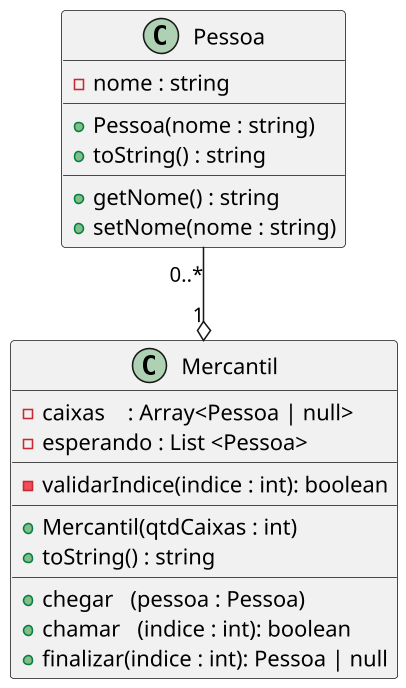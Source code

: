 '--
@startuml

skinparam defaultFontName Hasklig
skinparam dpi 150

'==
class Pessoa {
  - nome : string
  __
  + Pessoa(nome : string)
  + toString() : string
  __
  + getNome() : string
  + setNome(nome : string)
}

class Mercantil {
  '
  ' se estiver em java , utilize ArrayList<Pessoa>
  ' se estiver em c++  , utilize vector<shared_ptr<Pessoa>>
  ' se estiver em ts   , utilize Array<Pessoa|null>
  - caixas    : Array<Pessoa | null>
  '
  ' se estiver em java, utilize LinkedList<Pessoa>
  ' se estiver em c++ , utilize list<shared_ptr<Pessoa>>
  ' se estiver em ts  , utilize Array<Pessoa>
  - esperando : List <Pessoa>
  __
  '
  ' verifica se existe essa posição no caixa
  ' emite erro se não existir
  - validarIndice(indice : int): boolean
  __
  '
  ' inicializa os caixas com qtdCaixas posições iguais a null
  ' inicializa esperando como uma lista vazia
  + Mercantil(qtdCaixas : int)
  '
  + toString() : string
  __
  '
  ' adicione um cliente na fila de espera
  + chegar   (pessoa : Pessoa)
  '
  ' verifica se indive é valido
  ' verifica se caixa[indice] está vazio
  ' verifica se tem alguém na fila de espera
  ' move o primeiro da fila de espera para o caixa[indice]
  + chamar   (indice : int): boolean
  '
  ' verifica se indive é valido
  ' verifica se caixa[indice] tem alguém
  ' coloca o caixa[indice] como vazio
  + finalizar(indice : int): Pessoa | null
}
'--

Pessoa "0..*" --o  "1" Mercantil
@enduml